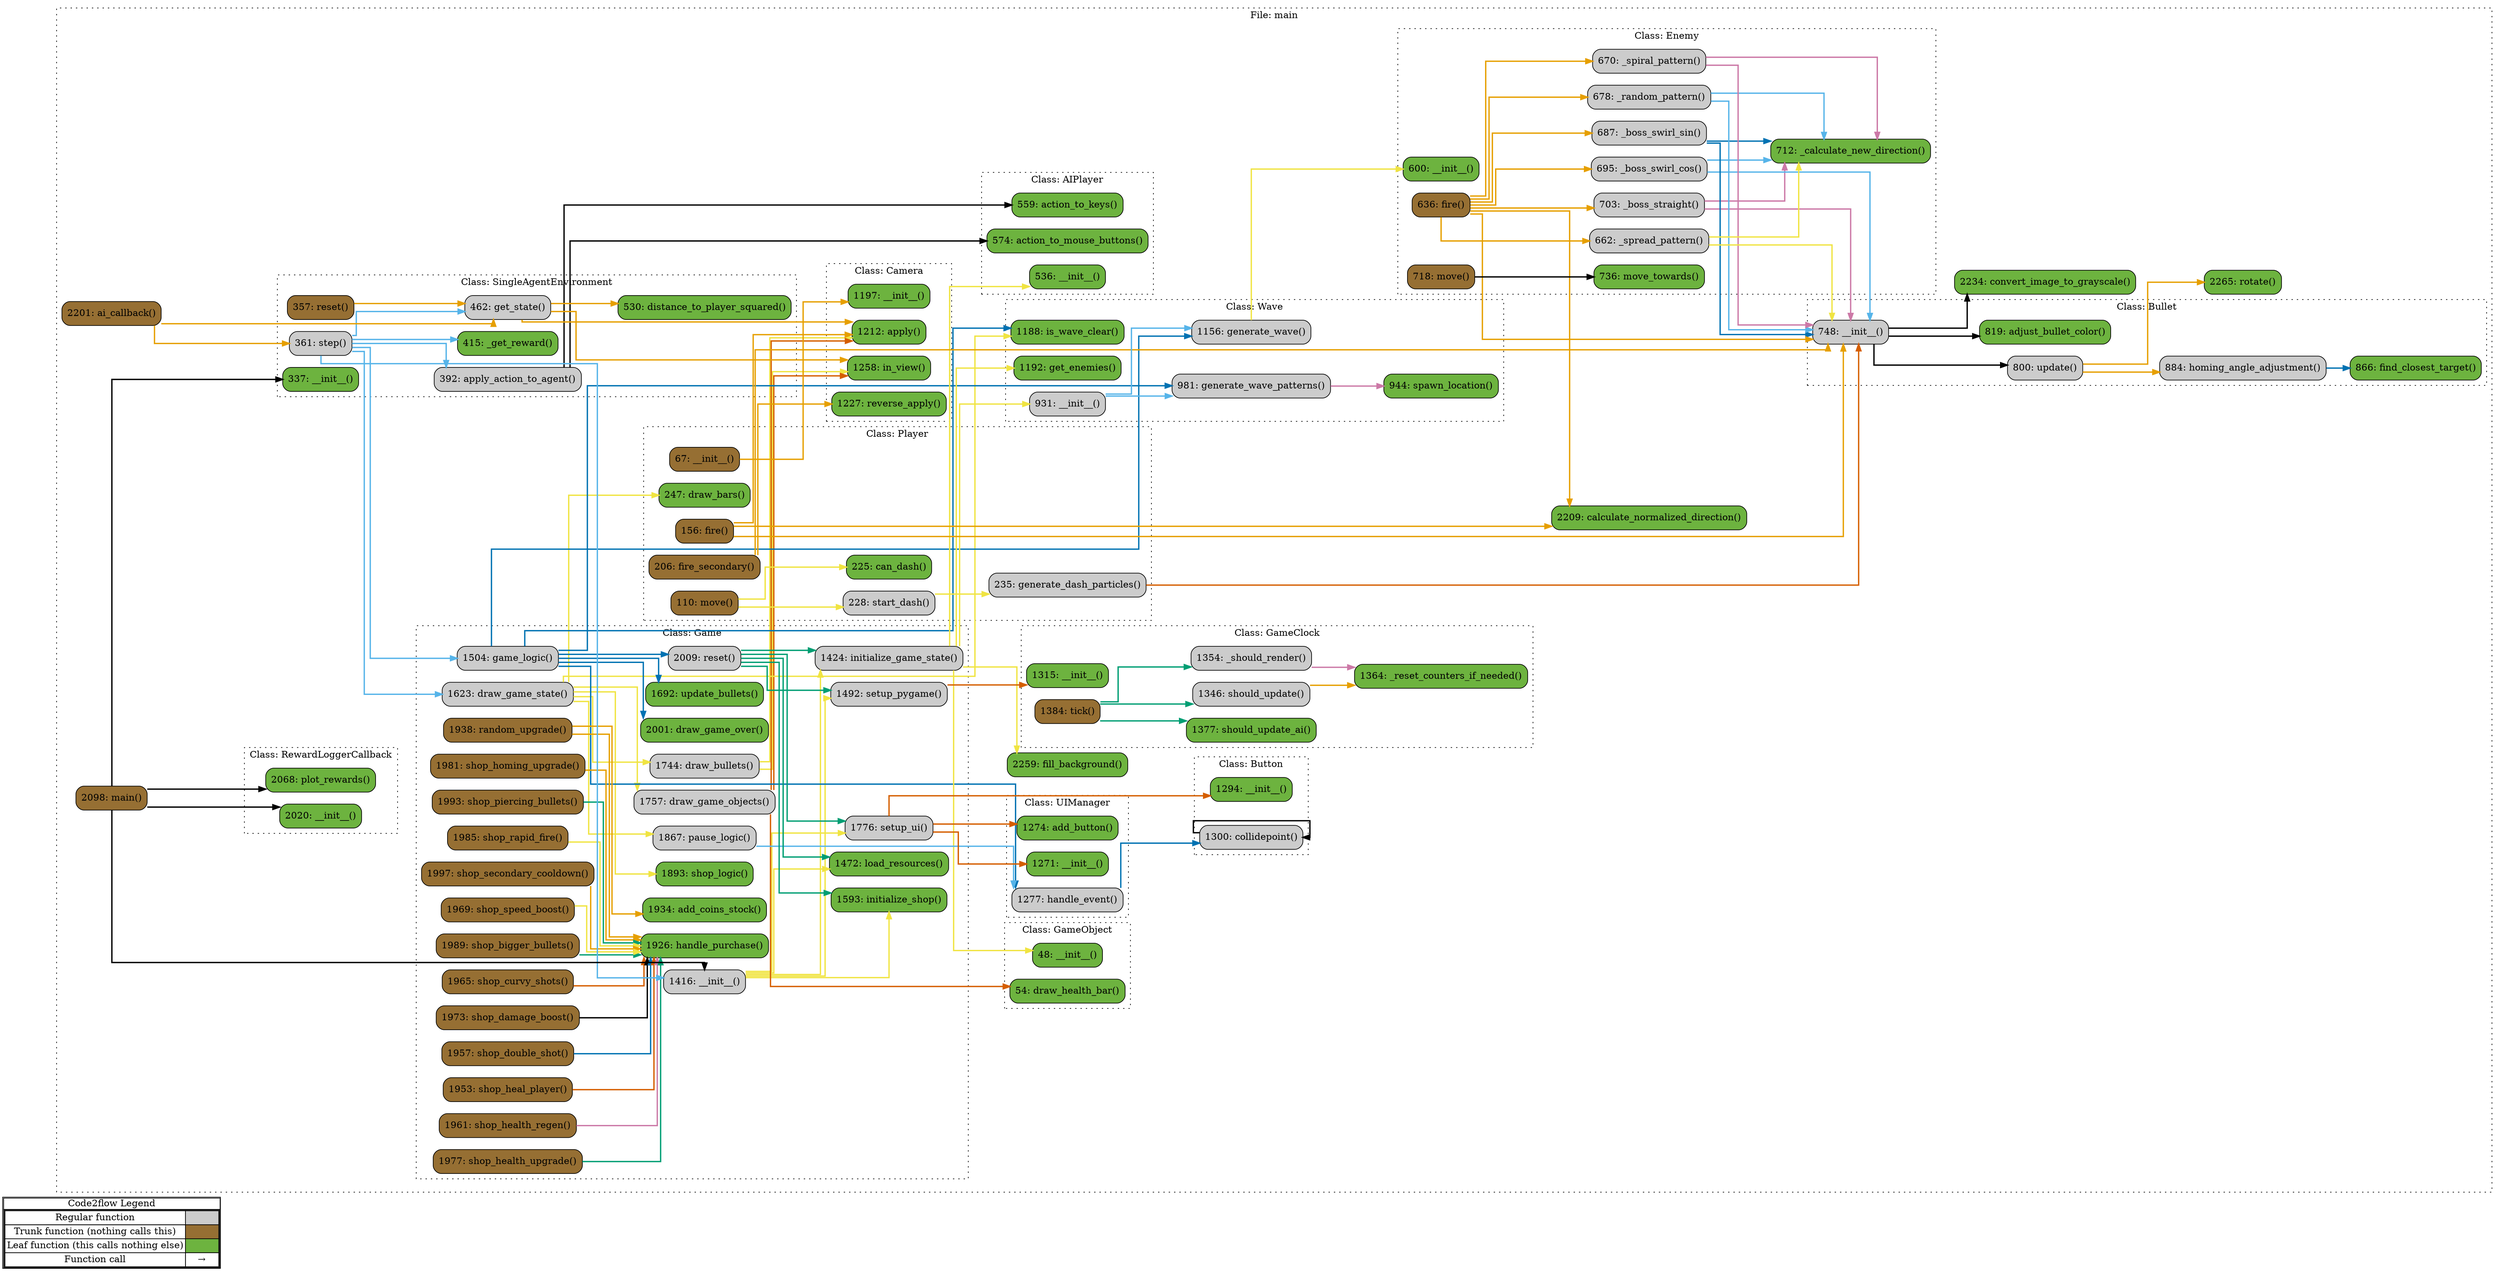 digraph G {
concentrate=true;
splines="ortho";
rankdir="LR";
subgraph legend{
    rank = min;
    label = "legend";
    Legend [shape=none, margin=0, label = <
        <table cellspacing="0" cellpadding="0" border="1"><tr><td>Code2flow Legend</td></tr><tr><td>
        <table cellspacing="0">
        <tr><td>Regular function</td><td width="50px" bgcolor='#cccccc'></td></tr>
        <tr><td>Trunk function (nothing calls this)</td><td bgcolor='#966F33'></td></tr>
        <tr><td>Leaf function (this calls nothing else)</td><td bgcolor='#6db33f'></td></tr>
        <tr><td>Function call</td><td><font color='black'>&#8594;</font></td></tr>
        </table></td></tr></table>
        >];
}node_d8b40654 [label="536: __init__()" name="main::AIPlayer.__init__" shape="rect" style="rounded,filled" fillcolor="#6db33f" ];
node_6910af4b [label="559: action_to_keys()" name="main::AIPlayer.action_to_keys" shape="rect" style="rounded,filled" fillcolor="#6db33f" ];
node_f6e22dda [label="574: action_to_mouse_buttons()" name="main::AIPlayer.action_to_mouse_buttons" shape="rect" style="rounded,filled" fillcolor="#6db33f" ];
node_4df02820 [label="748: __init__()" name="main::Bullet.__init__" shape="rect" style="rounded,filled" fillcolor="#cccccc" ];
node_1e9f05cf [label="819: adjust_bullet_color()" name="main::Bullet.adjust_bullet_color" shape="rect" style="rounded,filled" fillcolor="#6db33f" ];
node_1ef3be36 [label="866: find_closest_target()" name="main::Bullet.find_closest_target" shape="rect" style="rounded,filled" fillcolor="#6db33f" ];
node_314d3fa5 [label="884: homing_angle_adjustment()" name="main::Bullet.homing_angle_adjustment" shape="rect" style="rounded,filled" fillcolor="#cccccc" ];
node_293b3f41 [label="800: update()" name="main::Bullet.update" shape="rect" style="rounded,filled" fillcolor="#cccccc" ];
node_2a71b3ca [label="1294: __init__()" name="main::Button.__init__" shape="rect" style="rounded,filled" fillcolor="#6db33f" ];
node_766748b0 [label="1300: collidepoint()" name="main::Button.collidepoint" shape="rect" style="rounded,filled" fillcolor="#cccccc" ];
node_921c28ca [label="1197: __init__()" name="main::Camera.__init__" shape="rect" style="rounded,filled" fillcolor="#6db33f" ];
node_2b02782f [label="1212: apply()" name="main::Camera.apply" shape="rect" style="rounded,filled" fillcolor="#6db33f" ];
node_f891cf4b [label="1258: in_view()" name="main::Camera.in_view" shape="rect" style="rounded,filled" fillcolor="#6db33f" ];
node_94eb9d37 [label="1227: reverse_apply()" name="main::Camera.reverse_apply" shape="rect" style="rounded,filled" fillcolor="#6db33f" ];
node_8f80ead2 [label="600: __init__()" name="main::Enemy.__init__" shape="rect" style="rounded,filled" fillcolor="#6db33f" ];
node_e4d441ef [label="703: _boss_straight()" name="main::Enemy._boss_straight" shape="rect" style="rounded,filled" fillcolor="#cccccc" ];
node_b23a1362 [label="695: _boss_swirl_cos()" name="main::Enemy._boss_swirl_cos" shape="rect" style="rounded,filled" fillcolor="#cccccc" ];
node_8940cf6d [label="687: _boss_swirl_sin()" name="main::Enemy._boss_swirl_sin" shape="rect" style="rounded,filled" fillcolor="#cccccc" ];
node_1c0d3a14 [label="712: _calculate_new_direction()" name="main::Enemy._calculate_new_direction" shape="rect" style="rounded,filled" fillcolor="#6db33f" ];
node_847a3392 [label="678: _random_pattern()" name="main::Enemy._random_pattern" shape="rect" style="rounded,filled" fillcolor="#cccccc" ];
node_096a5f9f [label="670: _spiral_pattern()" name="main::Enemy._spiral_pattern" shape="rect" style="rounded,filled" fillcolor="#cccccc" ];
node_fe8ef8a4 [label="662: _spread_pattern()" name="main::Enemy._spread_pattern" shape="rect" style="rounded,filled" fillcolor="#cccccc" ];
node_22110c11 [label="636: fire()" name="main::Enemy.fire" shape="rect" style="rounded,filled" fillcolor="#966F33" ];
node_ee4bdd90 [label="718: move()" name="main::Enemy.move" shape="rect" style="rounded,filled" fillcolor="#966F33" ];
node_4f4ade3a [label="736: move_towards()" name="main::Enemy.move_towards" shape="rect" style="rounded,filled" fillcolor="#6db33f" ];
node_94a25804 [label="1416: __init__()" name="main::Game.__init__" shape="rect" style="rounded,filled" fillcolor="#cccccc" ];
node_5be7dfd8 [label="1934: add_coins_stock()" name="main::Game.add_coins_stock" shape="rect" style="rounded,filled" fillcolor="#6db33f" ];
node_c3a19e74 [label="1744: draw_bullets()" name="main::Game.draw_bullets" shape="rect" style="rounded,filled" fillcolor="#cccccc" ];
node_6702f3ae [label="1757: draw_game_objects()" name="main::Game.draw_game_objects" shape="rect" style="rounded,filled" fillcolor="#cccccc" ];
node_8cc6bbce [label="2001: draw_game_over()" name="main::Game.draw_game_over" shape="rect" style="rounded,filled" fillcolor="#6db33f" ];
node_571fae8c [label="1623: draw_game_state()" name="main::Game.draw_game_state" shape="rect" style="rounded,filled" fillcolor="#cccccc" ];
node_892178d5 [label="1504: game_logic()" name="main::Game.game_logic" shape="rect" style="rounded,filled" fillcolor="#cccccc" ];
node_103bc56e [label="1926: handle_purchase()" name="main::Game.handle_purchase" shape="rect" style="rounded,filled" fillcolor="#6db33f" ];
node_2c7943a4 [label="1424: initialize_game_state()" name="main::Game.initialize_game_state" shape="rect" style="rounded,filled" fillcolor="#cccccc" ];
node_d2c3096a [label="1593: initialize_shop()" name="main::Game.initialize_shop" shape="rect" style="rounded,filled" fillcolor="#6db33f" ];
node_535d7dcc [label="1472: load_resources()" name="main::Game.load_resources" shape="rect" style="rounded,filled" fillcolor="#6db33f" ];
node_7de03c62 [label="1867: pause_logic()" name="main::Game.pause_logic" shape="rect" style="rounded,filled" fillcolor="#cccccc" ];
node_b5015f09 [label="1938: random_upgrade()" name="main::Game.random_upgrade" shape="rect" style="rounded,filled" fillcolor="#966F33" ];
node_4e7c65fb [label="2009: reset()" name="main::Game.reset" shape="rect" style="rounded,filled" fillcolor="#cccccc" ];
node_31ed269e [label="1492: setup_pygame()" name="main::Game.setup_pygame" shape="rect" style="rounded,filled" fillcolor="#cccccc" ];
node_4dee645e [label="1776: setup_ui()" name="main::Game.setup_ui" shape="rect" style="rounded,filled" fillcolor="#cccccc" ];
node_27d869eb [label="1989: shop_bigger_bullets()" name="main::Game.shop_bigger_bullets" shape="rect" style="rounded,filled" fillcolor="#966F33" ];
node_21a38a3e [label="1965: shop_curvy_shots()" name="main::Game.shop_curvy_shots" shape="rect" style="rounded,filled" fillcolor="#966F33" ];
node_afb184e0 [label="1973: shop_damage_boost()" name="main::Game.shop_damage_boost" shape="rect" style="rounded,filled" fillcolor="#966F33" ];
node_5152e91d [label="1957: shop_double_shot()" name="main::Game.shop_double_shot" shape="rect" style="rounded,filled" fillcolor="#966F33" ];
node_e1cac9be [label="1953: shop_heal_player()" name="main::Game.shop_heal_player" shape="rect" style="rounded,filled" fillcolor="#966F33" ];
node_e4f12207 [label="1961: shop_health_regen()" name="main::Game.shop_health_regen" shape="rect" style="rounded,filled" fillcolor="#966F33" ];
node_c6bb70bb [label="1977: shop_health_upgrade()" name="main::Game.shop_health_upgrade" shape="rect" style="rounded,filled" fillcolor="#966F33" ];
node_047dc599 [label="1981: shop_homing_upgrade()" name="main::Game.shop_homing_upgrade" shape="rect" style="rounded,filled" fillcolor="#966F33" ];
node_8af0dcf2 [label="1893: shop_logic()" name="main::Game.shop_logic" shape="rect" style="rounded,filled" fillcolor="#6db33f" ];
node_7067de2b [label="1993: shop_piercing_bullets()" name="main::Game.shop_piercing_bullets" shape="rect" style="rounded,filled" fillcolor="#966F33" ];
node_0ae3242c [label="1985: shop_rapid_fire()" name="main::Game.shop_rapid_fire" shape="rect" style="rounded,filled" fillcolor="#966F33" ];
node_610851f1 [label="1997: shop_secondary_cooldown()" name="main::Game.shop_secondary_cooldown" shape="rect" style="rounded,filled" fillcolor="#966F33" ];
node_e215c204 [label="1969: shop_speed_boost()" name="main::Game.shop_speed_boost" shape="rect" style="rounded,filled" fillcolor="#966F33" ];
node_5ab07152 [label="1692: update_bullets()" name="main::Game.update_bullets" shape="rect" style="rounded,filled" fillcolor="#6db33f" ];
node_7bb3a68e [label="1315: __init__()" name="main::GameClock.__init__" shape="rect" style="rounded,filled" fillcolor="#6db33f" ];
node_04f2d81f [label="1364: _reset_counters_if_needed()" name="main::GameClock._reset_counters_if_needed" shape="rect" style="rounded,filled" fillcolor="#6db33f" ];
node_e537f57f [label="1354: _should_render()" name="main::GameClock._should_render" shape="rect" style="rounded,filled" fillcolor="#cccccc" ];
node_737e2901 [label="1346: should_update()" name="main::GameClock.should_update" shape="rect" style="rounded,filled" fillcolor="#cccccc" ];
node_6bd0ddf2 [label="1377: should_update_ai()" name="main::GameClock.should_update_ai" shape="rect" style="rounded,filled" fillcolor="#6db33f" ];
node_5a5857d3 [label="1384: tick()" name="main::GameClock.tick" shape="rect" style="rounded,filled" fillcolor="#966F33" ];
node_bf90d4b2 [label="48: __init__()" name="main::GameObject.__init__" shape="rect" style="rounded,filled" fillcolor="#6db33f" ];
node_e2094b0f [label="54: draw_health_bar()" name="main::GameObject.draw_health_bar" shape="rect" style="rounded,filled" fillcolor="#6db33f" ];
node_48a55da9 [label="67: __init__()" name="main::Player.__init__" shape="rect" style="rounded,filled" fillcolor="#966F33" ];
node_a911bf6a [label="225: can_dash()" name="main::Player.can_dash" shape="rect" style="rounded,filled" fillcolor="#6db33f" ];
node_9ce8d4ba [label="247: draw_bars()" name="main::Player.draw_bars" shape="rect" style="rounded,filled" fillcolor="#6db33f" ];
node_98762d99 [label="156: fire()" name="main::Player.fire" shape="rect" style="rounded,filled" fillcolor="#966F33" ];
node_3dfd02d9 [label="206: fire_secondary()" name="main::Player.fire_secondary" shape="rect" style="rounded,filled" fillcolor="#966F33" ];
node_e4863a86 [label="235: generate_dash_particles()" name="main::Player.generate_dash_particles" shape="rect" style="rounded,filled" fillcolor="#cccccc" ];
node_c81ea2fc [label="110: move()" name="main::Player.move" shape="rect" style="rounded,filled" fillcolor="#966F33" ];
node_ada61ac4 [label="228: start_dash()" name="main::Player.start_dash" shape="rect" style="rounded,filled" fillcolor="#cccccc" ];
node_3414c449 [label="2020: __init__()" name="main::RewardLoggerCallback.__init__" shape="rect" style="rounded,filled" fillcolor="#6db33f" ];
node_eea84d23 [label="2068: plot_rewards()" name="main::RewardLoggerCallback.plot_rewards" shape="rect" style="rounded,filled" fillcolor="#6db33f" ];
node_68ff74d3 [label="337: __init__()" name="main::SingleAgentEnvironment.__init__" shape="rect" style="rounded,filled" fillcolor="#6db33f" ];
node_243cb8ac [label="415: _get_reward()" name="main::SingleAgentEnvironment._get_reward" shape="rect" style="rounded,filled" fillcolor="#6db33f" ];
node_25b65ca0 [label="392: apply_action_to_agent()" name="main::SingleAgentEnvironment.apply_action_to_agent" shape="rect" style="rounded,filled" fillcolor="#cccccc" ];
node_5d88240c [label="530: distance_to_player_squared()" name="main::SingleAgentEnvironment.distance_to_player_squared" shape="rect" style="rounded,filled" fillcolor="#6db33f" ];
node_5f62e849 [label="462: get_state()" name="main::SingleAgentEnvironment.get_state" shape="rect" style="rounded,filled" fillcolor="#cccccc" ];
node_25559de1 [label="357: reset()" name="main::SingleAgentEnvironment.reset" shape="rect" style="rounded,filled" fillcolor="#966F33" ];
node_9e16da02 [label="361: step()" name="main::SingleAgentEnvironment.step" shape="rect" style="rounded,filled" fillcolor="#cccccc" ];
node_6b5fc815 [label="1271: __init__()" name="main::UIManager.__init__" shape="rect" style="rounded,filled" fillcolor="#6db33f" ];
node_2c3e5c34 [label="1274: add_button()" name="main::UIManager.add_button" shape="rect" style="rounded,filled" fillcolor="#6db33f" ];
node_223c79a5 [label="1277: handle_event()" name="main::UIManager.handle_event" shape="rect" style="rounded,filled" fillcolor="#cccccc" ];
node_47be584a [label="931: __init__()" name="main::Wave.__init__" shape="rect" style="rounded,filled" fillcolor="#cccccc" ];
node_adaddc2c [label="1156: generate_wave()" name="main::Wave.generate_wave" shape="rect" style="rounded,filled" fillcolor="#cccccc" ];
node_13cea8c7 [label="981: generate_wave_patterns()" name="main::Wave.generate_wave_patterns" shape="rect" style="rounded,filled" fillcolor="#cccccc" ];
node_fe6cca7b [label="1192: get_enemies()" name="main::Wave.get_enemies" shape="rect" style="rounded,filled" fillcolor="#6db33f" ];
node_d8f8bebd [label="1188: is_wave_clear()" name="main::Wave.is_wave_clear" shape="rect" style="rounded,filled" fillcolor="#6db33f" ];
node_6746c05a [label="944: spawn_location()" name="main::Wave.spawn_location" shape="rect" style="rounded,filled" fillcolor="#6db33f" ];
node_e35a9351 [label="2201: ai_callback()" name="main::ai_callback" shape="rect" style="rounded,filled" fillcolor="#966F33" ];
node_55acc949 [label="2209: calculate_normalized_direction()" name="main::calculate_normalized_direction" shape="rect" style="rounded,filled" fillcolor="#6db33f" ];
node_70e31003 [label="2234: convert_image_to_grayscale()" name="main::convert_image_to_grayscale" shape="rect" style="rounded,filled" fillcolor="#6db33f" ];
node_b4828354 [label="2259: fill_background()" name="main::fill_background" shape="rect" style="rounded,filled" fillcolor="#6db33f" ];
node_223e1ad8 [label="2098: main()" name="main::main" shape="rect" style="rounded,filled" fillcolor="#966F33" ];
node_77262cfa [label="2265: rotate()" name="main::rotate" shape="rect" style="rounded,filled" fillcolor="#6db33f" ];
node_4df02820 -> node_1e9f05cf [color="#000000" penwidth="2"];
node_4df02820 -> node_293b3f41 [color="#000000" penwidth="2"];
node_4df02820 -> node_70e31003 [color="#000000" penwidth="2"];
node_314d3fa5 -> node_1ef3be36 [color="#0072B2" penwidth="2"];
node_293b3f41 -> node_314d3fa5 [color="#E69F00" penwidth="2"];
node_293b3f41 -> node_77262cfa [color="#E69F00" penwidth="2"];
node_766748b0 -> node_766748b0 [color="#000000" penwidth="2"];
node_e4d441ef -> node_4df02820 [color="#CC79A7" penwidth="2"];
node_e4d441ef -> node_1c0d3a14 [color="#CC79A7" penwidth="2"];
node_b23a1362 -> node_4df02820 [color="#56B4E9" penwidth="2"];
node_b23a1362 -> node_1c0d3a14 [color="#56B4E9" penwidth="2"];
node_8940cf6d -> node_4df02820 [color="#0072B2" penwidth="2"];
node_8940cf6d -> node_1c0d3a14 [color="#0072B2" penwidth="2"];
node_847a3392 -> node_4df02820 [color="#56B4E9" penwidth="2"];
node_847a3392 -> node_1c0d3a14 [color="#56B4E9" penwidth="2"];
node_096a5f9f -> node_4df02820 [color="#CC79A7" penwidth="2"];
node_096a5f9f -> node_1c0d3a14 [color="#CC79A7" penwidth="2"];
node_fe8ef8a4 -> node_4df02820 [color="#F0E442" penwidth="2"];
node_fe8ef8a4 -> node_1c0d3a14 [color="#F0E442" penwidth="2"];
node_22110c11 -> node_4df02820 [color="#E69F00" penwidth="2"];
node_22110c11 -> node_e4d441ef [color="#E69F00" penwidth="2"];
node_22110c11 -> node_b23a1362 [color="#E69F00" penwidth="2"];
node_22110c11 -> node_8940cf6d [color="#E69F00" penwidth="2"];
node_22110c11 -> node_847a3392 [color="#E69F00" penwidth="2"];
node_22110c11 -> node_096a5f9f [color="#E69F00" penwidth="2"];
node_22110c11 -> node_fe8ef8a4 [color="#E69F00" penwidth="2"];
node_22110c11 -> node_55acc949 [color="#E69F00" penwidth="2"];
node_ee4bdd90 -> node_4f4ade3a [color="#000000" penwidth="2"];
node_94a25804 -> node_2c7943a4 [color="#F0E442" penwidth="2"];
node_94a25804 -> node_d2c3096a [color="#F0E442" penwidth="2"];
node_94a25804 -> node_535d7dcc [color="#F0E442" penwidth="2"];
node_94a25804 -> node_31ed269e [color="#F0E442" penwidth="2"];
node_94a25804 -> node_4dee645e [color="#F0E442" penwidth="2"];
node_c3a19e74 -> node_2b02782f [color="#F0E442" penwidth="2"];
node_c3a19e74 -> node_f891cf4b [color="#F0E442" penwidth="2"];
node_6702f3ae -> node_2b02782f [color="#D55E00" penwidth="2"];
node_6702f3ae -> node_2b02782f [color="#D55E00" penwidth="2"];
node_6702f3ae -> node_f891cf4b [color="#D55E00" penwidth="2"];
node_6702f3ae -> node_e2094b0f [color="#D55E00" penwidth="2"];
node_571fae8c -> node_c3a19e74 [color="#F0E442" penwidth="2"];
node_571fae8c -> node_6702f3ae [color="#F0E442" penwidth="2"];
node_571fae8c -> node_7de03c62 [color="#F0E442" penwidth="2"];
node_571fae8c -> node_8af0dcf2 [color="#F0E442" penwidth="2"];
node_571fae8c -> node_9ce8d4ba [color="#F0E442" penwidth="2"];
node_571fae8c -> node_d8f8bebd [color="#F0E442" penwidth="2"];
node_892178d5 -> node_8cc6bbce [color="#0072B2" penwidth="2"];
node_892178d5 -> node_4e7c65fb [color="#0072B2" penwidth="2"];
node_892178d5 -> node_5ab07152 [color="#0072B2" penwidth="2"];
node_892178d5 -> node_223c79a5 [color="#0072B2" penwidth="2"];
node_892178d5 -> node_adaddc2c [color="#0072B2" penwidth="2"];
node_892178d5 -> node_13cea8c7 [color="#0072B2" penwidth="2"];
node_892178d5 -> node_d8f8bebd [color="#0072B2" penwidth="2"];
node_2c7943a4 -> node_d8b40654 [color="#F0E442" penwidth="2"];
node_2c7943a4 -> node_bf90d4b2 [color="#F0E442" penwidth="2"];
node_2c7943a4 -> node_47be584a [color="#F0E442" penwidth="2"];
node_2c7943a4 -> node_fe6cca7b [color="#F0E442" penwidth="2"];
node_2c7943a4 -> node_b4828354 [color="#F0E442" penwidth="2"];
node_7de03c62 -> node_223c79a5 [color="#56B4E9" penwidth="2"];
node_b5015f09 -> node_5be7dfd8 [color="#E69F00" penwidth="2"];
node_b5015f09 -> node_103bc56e [color="#E69F00" penwidth="2"];
node_4e7c65fb -> node_2c7943a4 [color="#009E73" penwidth="2"];
node_4e7c65fb -> node_d2c3096a [color="#009E73" penwidth="2"];
node_4e7c65fb -> node_535d7dcc [color="#009E73" penwidth="2"];
node_4e7c65fb -> node_31ed269e [color="#009E73" penwidth="2"];
node_4e7c65fb -> node_4dee645e [color="#009E73" penwidth="2"];
node_31ed269e -> node_7bb3a68e [color="#D55E00" penwidth="2"];
node_4dee645e -> node_2a71b3ca [color="#D55E00" penwidth="2"];
node_4dee645e -> node_2a71b3ca [color="#D55E00" penwidth="2"];
node_4dee645e -> node_2a71b3ca [color="#D55E00" penwidth="2"];
node_4dee645e -> node_2a71b3ca [color="#D55E00" penwidth="2"];
node_4dee645e -> node_2a71b3ca [color="#D55E00" penwidth="2"];
node_4dee645e -> node_2a71b3ca [color="#D55E00" penwidth="2"];
node_4dee645e -> node_6b5fc815 [color="#D55E00" penwidth="2"];
node_4dee645e -> node_6b5fc815 [color="#D55E00" penwidth="2"];
node_4dee645e -> node_6b5fc815 [color="#D55E00" penwidth="2"];
node_4dee645e -> node_6b5fc815 [color="#D55E00" penwidth="2"];
node_4dee645e -> node_2c3e5c34 [color="#D55E00" penwidth="2"];
node_4dee645e -> node_2c3e5c34 [color="#D55E00" penwidth="2"];
node_4dee645e -> node_2c3e5c34 [color="#D55E00" penwidth="2"];
node_4dee645e -> node_2c3e5c34 [color="#D55E00" penwidth="2"];
node_4dee645e -> node_2c3e5c34 [color="#D55E00" penwidth="2"];
node_4dee645e -> node_2c3e5c34 [color="#D55E00" penwidth="2"];
node_27d869eb -> node_103bc56e [color="#009E73" penwidth="2"];
node_21a38a3e -> node_103bc56e [color="#D55E00" penwidth="2"];
node_afb184e0 -> node_103bc56e [color="#000000" penwidth="2"];
node_5152e91d -> node_103bc56e [color="#0072B2" penwidth="2"];
node_e1cac9be -> node_103bc56e [color="#D55E00" penwidth="2"];
node_e4f12207 -> node_103bc56e [color="#CC79A7" penwidth="2"];
node_c6bb70bb -> node_103bc56e [color="#009E73" penwidth="2"];
node_047dc599 -> node_103bc56e [color="#E69F00" penwidth="2"];
node_7067de2b -> node_103bc56e [color="#009E73" penwidth="2"];
node_0ae3242c -> node_103bc56e [color="#F0E442" penwidth="2"];
node_610851f1 -> node_103bc56e [color="#E69F00" penwidth="2"];
node_e215c204 -> node_103bc56e [color="#F0E442" penwidth="2"];
node_e537f57f -> node_04f2d81f [color="#CC79A7" penwidth="2"];
node_737e2901 -> node_04f2d81f [color="#E69F00" penwidth="2"];
node_5a5857d3 -> node_e537f57f [color="#009E73" penwidth="2"];
node_5a5857d3 -> node_737e2901 [color="#009E73" penwidth="2"];
node_5a5857d3 -> node_6bd0ddf2 [color="#009E73" penwidth="2"];
node_48a55da9 -> node_921c28ca [color="#E69F00" penwidth="2"];
node_98762d99 -> node_4df02820 [color="#E69F00" penwidth="2"];
node_98762d99 -> node_4df02820 [color="#E69F00" penwidth="2"];
node_98762d99 -> node_4df02820 [color="#E69F00" penwidth="2"];
node_98762d99 -> node_2b02782f [color="#E69F00" penwidth="2"];
node_98762d99 -> node_55acc949 [color="#E69F00" penwidth="2"];
node_3dfd02d9 -> node_4df02820 [color="#E69F00" penwidth="2"];
node_3dfd02d9 -> node_94eb9d37 [color="#E69F00" penwidth="2"];
node_e4863a86 -> node_4df02820 [color="#D55E00" penwidth="2"];
node_c81ea2fc -> node_a911bf6a [color="#F0E442" penwidth="2"];
node_c81ea2fc -> node_ada61ac4 [color="#F0E442" penwidth="2"];
node_ada61ac4 -> node_e4863a86 [color="#F0E442" penwidth="2"];
node_25b65ca0 -> node_6910af4b [color="#000000" penwidth="2"];
node_25b65ca0 -> node_f6e22dda [color="#000000" penwidth="2"];
node_5f62e849 -> node_2b02782f [color="#E69F00" penwidth="2"];
node_5f62e849 -> node_2b02782f [color="#E69F00" penwidth="2"];
node_5f62e849 -> node_2b02782f [color="#E69F00" penwidth="2"];
node_5f62e849 -> node_f891cf4b [color="#E69F00" penwidth="2"];
node_5f62e849 -> node_f891cf4b [color="#E69F00" penwidth="2"];
node_5f62e849 -> node_5d88240c [color="#E69F00" penwidth="2"];
node_5f62e849 -> node_5d88240c [color="#E69F00" penwidth="2"];
node_25559de1 -> node_5f62e849 [color="#E69F00" penwidth="2"];
node_9e16da02 -> node_94a25804 [color="#56B4E9" penwidth="2"];
node_9e16da02 -> node_571fae8c [color="#56B4E9" penwidth="2"];
node_9e16da02 -> node_892178d5 [color="#56B4E9" penwidth="2"];
node_9e16da02 -> node_243cb8ac [color="#56B4E9" penwidth="2"];
node_9e16da02 -> node_25b65ca0 [color="#56B4E9" penwidth="2"];
node_9e16da02 -> node_5f62e849 [color="#56B4E9" penwidth="2"];
node_223c79a5 -> node_766748b0 [color="#0072B2" penwidth="2"];
node_47be584a -> node_adaddc2c [color="#56B4E9" penwidth="2"];
node_47be584a -> node_13cea8c7 [color="#56B4E9" penwidth="2"];
node_adaddc2c -> node_8f80ead2 [color="#F0E442" penwidth="2"];
node_13cea8c7 -> node_6746c05a [color="#CC79A7" penwidth="2"];
node_e35a9351 -> node_5f62e849 [color="#E69F00" penwidth="2"];
node_e35a9351 -> node_9e16da02 [color="#E69F00" penwidth="2"];
node_223e1ad8 -> node_94a25804 [color="#000000" penwidth="2"];
node_223e1ad8 -> node_3414c449 [color="#000000" penwidth="2"];
node_223e1ad8 -> node_eea84d23 [color="#000000" penwidth="2"];
node_223e1ad8 -> node_68ff74d3 [color="#000000" penwidth="2"];
subgraph cluster_f73bc953 {
    node_223e1ad8 node_e35a9351 node_55acc949 node_70e31003 node_b4828354 node_77262cfa;
    label="File: main";
    name="main";
    style="filled";
    graph[style=dotted];
    subgraph cluster_8ac97c64 {
        node_bf90d4b2 node_e2094b0f;
        label="Class: GameObject";
        name="GameObject";
        style="filled";
        graph[style=dotted];
    };
    subgraph cluster_0c5c1503 {
        node_48a55da9 node_c81ea2fc node_98762d99 node_3dfd02d9 node_a911bf6a node_ada61ac4 node_e4863a86 node_9ce8d4ba;
        label="Class: Player";
        name="Player";
        style="filled";
        graph[style=dotted];
    };
    subgraph cluster_a639c710 {
        node_68ff74d3 node_25559de1 node_9e16da02 node_25b65ca0 node_243cb8ac node_5f62e849 node_5d88240c;
        label="Class: SingleAgentEnvironment";
        name="SingleAgentEnvironment";
        style="filled";
        graph[style=dotted];
    };
    subgraph cluster_e12b0b9f {
        node_d8b40654 node_6910af4b node_f6e22dda;
        label="Class: AIPlayer";
        name="AIPlayer";
        style="filled";
        graph[style=dotted];
    };
    subgraph cluster_06d99ead {
        node_8f80ead2 node_22110c11 node_fe8ef8a4 node_096a5f9f node_847a3392 node_8940cf6d node_b23a1362 node_e4d441ef node_1c0d3a14 node_ee4bdd90 node_4f4ade3a;
        label="Class: Enemy";
        name="Enemy";
        style="filled";
        graph[style=dotted];
    };
    subgraph cluster_946bf0bf {
        node_4df02820 node_293b3f41 node_1e9f05cf node_1ef3be36 node_314d3fa5;
        label="Class: Bullet";
        name="Bullet";
        style="filled";
        graph[style=dotted];
    };
    subgraph cluster_481594b4 {
        node_47be584a node_6746c05a node_13cea8c7 node_adaddc2c node_d8f8bebd node_fe6cca7b;
        label="Class: Wave";
        name="Wave";
        style="filled";
        graph[style=dotted];
    };
    subgraph cluster_f808ce8d {
        node_921c28ca node_2b02782f node_94eb9d37 node_f891cf4b;
        label="Class: Camera";
        name="Camera";
        style="filled";
        graph[style=dotted];
    };
    subgraph cluster_771c3cc1 {
        node_6b5fc815 node_2c3e5c34 node_223c79a5;
        label="Class: UIManager";
        name="UIManager";
        style="filled";
        graph[style=dotted];
    };
    subgraph cluster_2ec34733 {
        node_2a71b3ca node_766748b0;
        label="Class: Button";
        name="Button";
        style="filled";
        graph[style=dotted];
    };
    subgraph cluster_bdd47377 {
        node_7bb3a68e node_737e2901 node_e537f57f node_04f2d81f node_6bd0ddf2 node_5a5857d3;
        label="Class: GameClock";
        name="GameClock";
        style="filled";
        graph[style=dotted];
    };
    subgraph cluster_c19c6456 {
        node_94a25804 node_2c7943a4 node_535d7dcc node_31ed269e node_892178d5 node_d2c3096a node_571fae8c node_5ab07152 node_c3a19e74 node_6702f3ae node_4dee645e node_7de03c62 node_8af0dcf2 node_103bc56e node_5be7dfd8 node_b5015f09 node_e1cac9be node_5152e91d node_e4f12207 node_21a38a3e node_e215c204 node_afb184e0 node_c6bb70bb node_047dc599 node_0ae3242c node_27d869eb node_7067de2b node_610851f1 node_8cc6bbce node_4e7c65fb;
        label="Class: Game";
        name="Game";
        style="filled";
        graph[style=dotted];
    };
    subgraph cluster_bb1cbc71 {
        node_3414c449 node_eea84d23;
        label="Class: RewardLoggerCallback";
        name="RewardLoggerCallback";
        style="filled";
        graph[style=dotted];
    };
};
}
